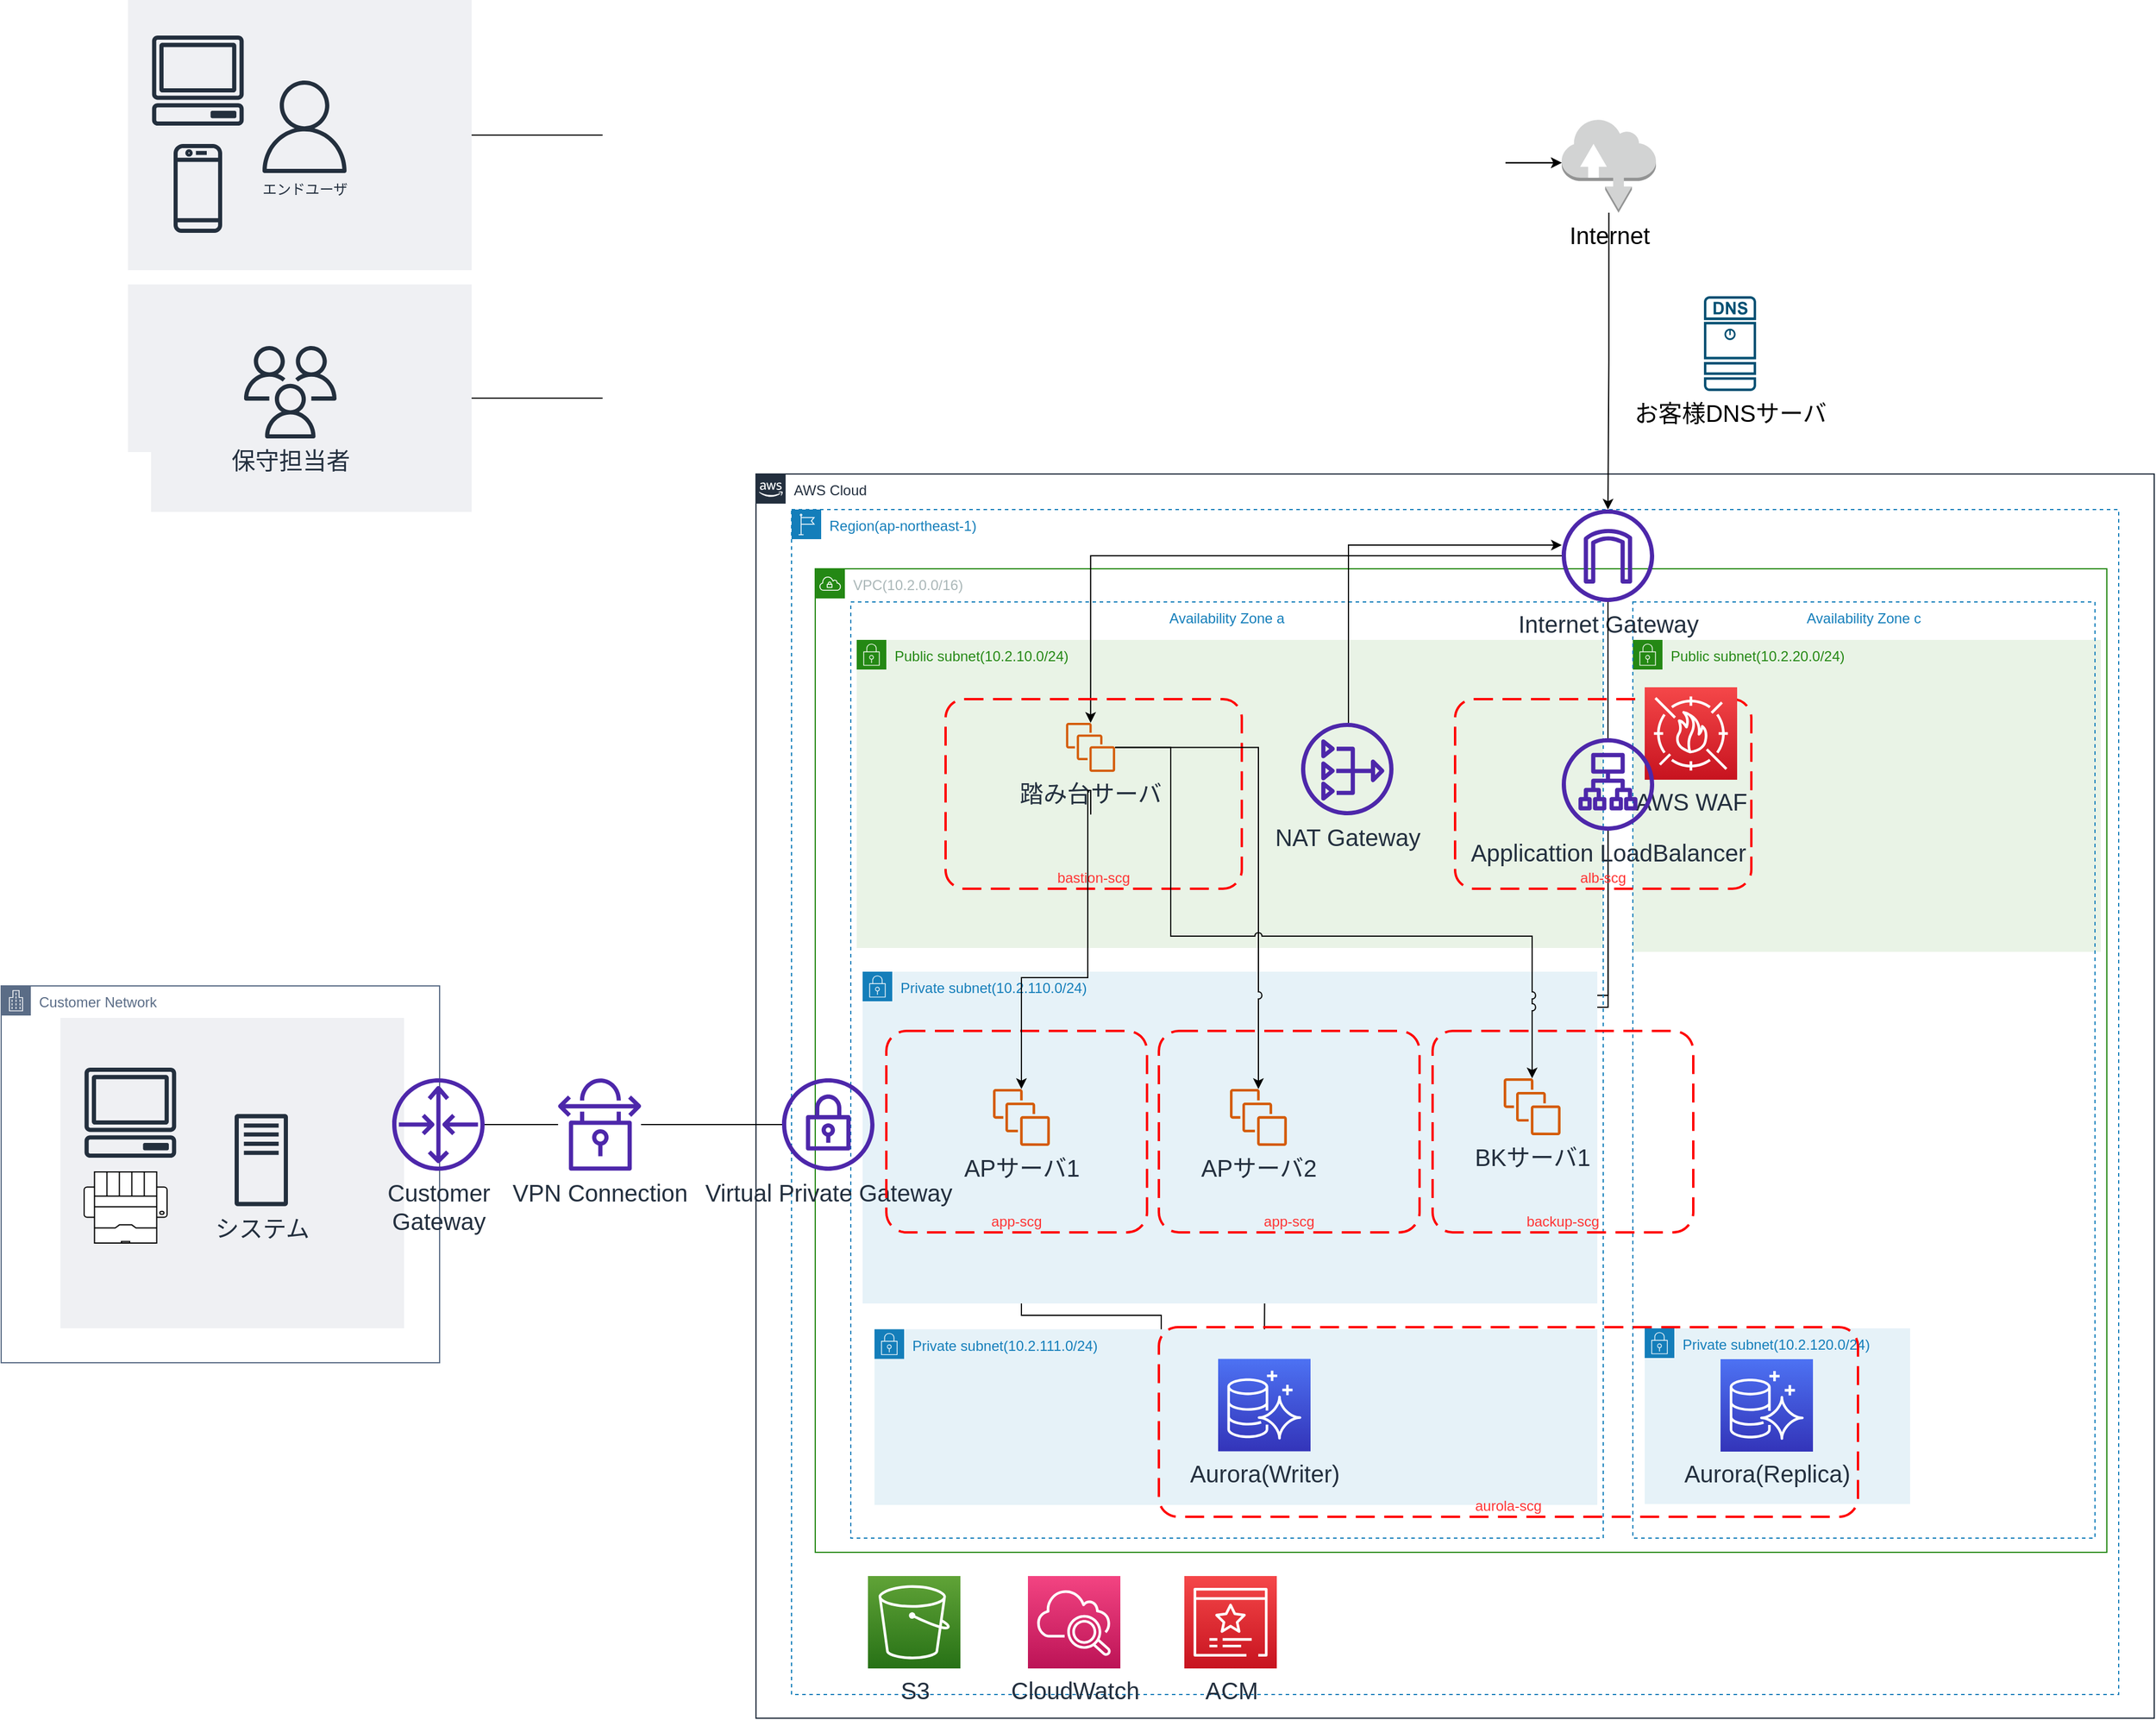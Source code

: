 <mxfile version="21.3.4" type="device">
  <diagram id="Ht1M8jgEwFfnCIfOTk4-" name="概要">
    <mxGraphModel dx="3291" dy="2039" grid="1" gridSize="10" guides="1" tooltips="1" connect="1" arrows="1" fold="1" page="1" pageScale="1" pageWidth="1169" pageHeight="827" math="0" shadow="0">
      <root>
        <mxCell id="0" />
        <mxCell id="_YhAjXCerhe2au6eAmLn-9" value="background" style="locked=1;" parent="0" />
        <mxCell id="1n1UiVPS4ju37flqdLGo-13" style="edgeStyle=orthogonalEdgeStyle;rounded=0;orthogonalLoop=1;jettySize=auto;html=1;entryX=0;entryY=0.47;entryDx=0;entryDy=0;entryPerimeter=0;" parent="_YhAjXCerhe2au6eAmLn-9" source="_YhAjXCerhe2au6eAmLn-29" target="_YhAjXCerhe2au6eAmLn-32" edge="1">
          <mxGeometry relative="1" as="geometry">
            <Array as="points">
              <mxPoint x="-370" y="-96" />
              <mxPoint x="-370" y="-73" />
            </Array>
          </mxGeometry>
        </mxCell>
        <mxCell id="_YhAjXCerhe2au6eAmLn-29" value="" style="fillColor=#EFF0F3;strokeColor=none;dashed=0;verticalAlign=top;fontStyle=0;fontColor=#232F3D;fontSize=20;" parent="_YhAjXCerhe2au6eAmLn-9" vertex="1">
          <mxGeometry x="-840" y="-210" width="290" height="228" as="geometry" />
        </mxCell>
        <mxCell id="1n1UiVPS4ju37flqdLGo-11" style="edgeStyle=orthogonalEdgeStyle;rounded=0;orthogonalLoop=1;jettySize=auto;html=1;entryX=0;entryY=0.47;entryDx=0;entryDy=0;entryPerimeter=0;" parent="_YhAjXCerhe2au6eAmLn-9" source="_YhAjXCerhe2au6eAmLn-30" target="_YhAjXCerhe2au6eAmLn-32" edge="1">
          <mxGeometry relative="1" as="geometry">
            <Array as="points">
              <mxPoint x="-370" y="126" />
              <mxPoint x="-370" y="-73" />
            </Array>
          </mxGeometry>
        </mxCell>
        <mxCell id="_YhAjXCerhe2au6eAmLn-30" value="" style="fillColor=#EFF0F3;strokeColor=none;dashed=0;verticalAlign=top;fontStyle=0;fontColor=#232F3D;fontSize=20;" parent="_YhAjXCerhe2au6eAmLn-9" vertex="1">
          <mxGeometry x="-840" y="30" width="290" height="192" as="geometry" />
        </mxCell>
        <mxCell id="_YhAjXCerhe2au6eAmLn-32" value="&lt;font style=&quot;font-size: 20px;&quot;&gt;Internet&lt;/font&gt;" style="outlineConnect=0;dashed=0;verticalLabelPosition=bottom;verticalAlign=top;align=center;html=1;shape=mxgraph.aws3.internet;fillColor=#D2D3D3;gradientColor=none;" parent="_YhAjXCerhe2au6eAmLn-9" vertex="1">
          <mxGeometry x="370" y="-110" width="79.5" height="79.5" as="geometry" />
        </mxCell>
        <mxCell id="_YhAjXCerhe2au6eAmLn-33" value="&lt;font style=&quot;font-size: 20px;&quot;&gt;保守担当者&lt;/font&gt;" style="sketch=0;outlineConnect=0;fontColor=#232F3E;gradientColor=none;fillColor=#232F3D;strokeColor=none;dashed=0;verticalLabelPosition=bottom;verticalAlign=top;align=center;html=1;fontSize=12;fontStyle=0;aspect=fixed;pointerEvents=1;shape=mxgraph.aws4.users;" parent="_YhAjXCerhe2au6eAmLn-9" vertex="1">
          <mxGeometry x="-742" y="82" width="78" height="78" as="geometry" />
        </mxCell>
        <mxCell id="_YhAjXCerhe2au6eAmLn-34" value="" style="fillColor=#EFF0F3;strokeColor=none;dashed=0;verticalAlign=top;fontStyle=0;fontColor=#232F3D;fontSize=20;" parent="_YhAjXCerhe2au6eAmLn-9" vertex="1">
          <mxGeometry x="-897" y="649" width="290" height="262" as="geometry" />
        </mxCell>
        <mxCell id="_YhAjXCerhe2au6eAmLn-35" value="&lt;font style=&quot;font-size: 20px;&quot;&gt;システム&lt;/font&gt;" style="sketch=0;outlineConnect=0;fontColor=#232F3E;gradientColor=none;fillColor=#232F3D;strokeColor=none;dashed=0;verticalLabelPosition=bottom;verticalAlign=top;align=center;html=1;fontSize=12;fontStyle=0;aspect=fixed;pointerEvents=1;shape=mxgraph.aws4.traditional_server;" parent="_YhAjXCerhe2au6eAmLn-9" vertex="1">
          <mxGeometry x="-750" y="730" width="45" height="78" as="geometry" />
        </mxCell>
        <mxCell id="_YhAjXCerhe2au6eAmLn-37" value="" style="sketch=0;outlineConnect=0;fontColor=#232F3E;gradientColor=none;fillColor=#232F3D;strokeColor=none;dashed=0;verticalLabelPosition=bottom;verticalAlign=top;align=center;html=1;fontSize=12;fontStyle=0;aspect=fixed;pointerEvents=1;shape=mxgraph.aws4.client;" parent="_YhAjXCerhe2au6eAmLn-9" vertex="1">
          <mxGeometry x="-877" y="691" width="78" height="76" as="geometry" />
        </mxCell>
        <mxCell id="_YhAjXCerhe2au6eAmLn-38" value="" style="verticalLabelPosition=bottom;html=1;verticalAlign=top;align=center;shape=mxgraph.floorplan.printer;fontSize=20;" parent="_YhAjXCerhe2au6eAmLn-9" vertex="1">
          <mxGeometry x="-877" y="779" width="70" height="60" as="geometry" />
        </mxCell>
        <mxCell id="_YhAjXCerhe2au6eAmLn-39" value="Customer Network" style="points=[[0,0],[0.25,0],[0.5,0],[0.75,0],[1,0],[1,0.25],[1,0.5],[1,0.75],[1,1],[0.75,1],[0.5,1],[0.25,1],[0,1],[0,0.75],[0,0.5],[0,0.25]];outlineConnect=0;gradientColor=none;html=1;whiteSpace=wrap;fontSize=12;fontStyle=0;container=1;pointerEvents=0;collapsible=0;recursiveResize=0;shape=mxgraph.aws4.group;grIcon=mxgraph.aws4.group_corporate_data_center;strokeColor=#5A6C86;fillColor=none;verticalAlign=top;align=left;spacingLeft=30;fontColor=#5A6C86;dashed=0;" parent="_YhAjXCerhe2au6eAmLn-9" vertex="1">
          <mxGeometry x="-947" y="622" width="370" height="318" as="geometry" />
        </mxCell>
        <mxCell id="_YhAjXCerhe2au6eAmLn-40" value="" style="sketch=0;outlineConnect=0;fontColor=#232F3E;gradientColor=none;fillColor=#232F3D;strokeColor=none;dashed=0;verticalLabelPosition=bottom;verticalAlign=top;align=center;html=1;fontSize=12;fontStyle=0;aspect=fixed;pointerEvents=1;shape=mxgraph.aws4.client;" parent="_YhAjXCerhe2au6eAmLn-9" vertex="1">
          <mxGeometry x="-820" y="-180" width="78" height="76" as="geometry" />
        </mxCell>
        <mxCell id="_YhAjXCerhe2au6eAmLn-41" value="エンドユーザ" style="sketch=0;outlineConnect=0;fontColor=#232F3E;gradientColor=none;fillColor=#232F3D;strokeColor=none;dashed=0;verticalLabelPosition=bottom;verticalAlign=top;align=center;html=1;fontSize=12;fontStyle=0;aspect=fixed;pointerEvents=1;shape=mxgraph.aws4.user;" parent="_YhAjXCerhe2au6eAmLn-9" vertex="1">
          <mxGeometry x="-730" y="-142" width="78" height="78" as="geometry" />
        </mxCell>
        <mxCell id="_YhAjXCerhe2au6eAmLn-42" value="" style="sketch=0;outlineConnect=0;fontColor=#232F3E;gradientColor=none;fillColor=#232F3D;strokeColor=none;dashed=0;verticalLabelPosition=bottom;verticalAlign=top;align=center;html=1;fontSize=12;fontStyle=0;aspect=fixed;pointerEvents=1;shape=mxgraph.aws4.mobile_client;" parent="_YhAjXCerhe2au6eAmLn-9" vertex="1">
          <mxGeometry x="-801.5" y="-90" width="41" height="78" as="geometry" />
        </mxCell>
        <mxCell id="_YhAjXCerhe2au6eAmLn-43" value="&lt;font style=&quot;font-size: 20px;&quot;&gt;お客様DNSサーバ&lt;/font&gt;" style="sketch=0;points=[[0.015,0.015,0],[0.985,0.015,0],[0.985,0.985,0],[0.015,0.985,0],[0.25,0,0],[0.5,0,0],[0.75,0,0],[1,0.25,0],[1,0.5,0],[1,0.75,0],[0.75,1,0],[0.5,1,0],[0.25,1,0],[0,0.75,0],[0,0.5,0],[0,0.25,0]];verticalLabelPosition=bottom;html=1;verticalAlign=top;aspect=fixed;align=center;pointerEvents=1;shape=mxgraph.cisco19.dns_server;fillColor=#005073;strokeColor=none;" parent="_YhAjXCerhe2au6eAmLn-9" vertex="1">
          <mxGeometry x="490" y="40" width="44" height="80" as="geometry" />
        </mxCell>
        <mxCell id="1" value="Network" style="locked=1;" parent="0" />
        <mxCell id="ZLKoDYup2BnvPta4WX5Q-3" style="edgeStyle=orthogonalEdgeStyle;rounded=0;orthogonalLoop=1;jettySize=auto;html=1;entryX=1;entryY=0.47;entryDx=0;entryDy=0;entryPerimeter=0;fontSize=20;" parent="1" edge="1">
          <mxGeometry relative="1" as="geometry">
            <Array as="points">
              <mxPoint x="-680" y="-73" />
            </Array>
            <mxPoint x="-680.0" y="150" as="sourcePoint" />
          </mxGeometry>
        </mxCell>
        <mxCell id="X-Rb7tALruExzaYce6ZM-6" style="edgeStyle=orthogonalEdgeStyle;rounded=0;orthogonalLoop=1;jettySize=auto;html=1;" parent="1" target="l94m5lOSkRVmrryYR3GY-14" edge="1">
          <mxGeometry relative="1" as="geometry">
            <Array as="points">
              <mxPoint x="409" y="640" />
              <mxPoint x="114" y="640" />
            </Array>
            <mxPoint x="409.059" y="490.999" as="sourcePoint" />
          </mxGeometry>
        </mxCell>
        <mxCell id="X-Rb7tALruExzaYce6ZM-7" style="edgeStyle=orthogonalEdgeStyle;rounded=0;orthogonalLoop=1;jettySize=auto;html=1;jumpStyle=arc;" parent="1" target="l94m5lOSkRVmrryYR3GY-15" edge="1">
          <mxGeometry relative="1" as="geometry">
            <Array as="points">
              <mxPoint x="409" y="630" />
              <mxPoint x="-86" y="630" />
            </Array>
            <mxPoint x="409.059" y="490.999" as="sourcePoint" />
          </mxGeometry>
        </mxCell>
        <mxCell id="X-Rb7tALruExzaYce6ZM-8" style="edgeStyle=orthogonalEdgeStyle;rounded=0;orthogonalLoop=1;jettySize=auto;html=1;exitX=0.5;exitY=0;exitDx=0;exitDy=0;entryX=0;entryY=0.5;entryDx=0;entryDy=0;entryPerimeter=0;jumpStyle=arc;" parent="1" edge="1">
          <mxGeometry relative="1" as="geometry">
            <Array as="points">
              <mxPoint x="-86" y="900" />
              <mxPoint x="32" y="900" />
              <mxPoint x="32" y="976" />
            </Array>
            <mxPoint x="80" y="975.75" as="targetPoint" />
            <mxPoint x="-86" y="780.0" as="sourcePoint" />
          </mxGeometry>
        </mxCell>
        <mxCell id="X-Rb7tALruExzaYce6ZM-9" style="edgeStyle=orthogonalEdgeStyle;rounded=0;orthogonalLoop=1;jettySize=auto;html=1;exitX=0.5;exitY=0;exitDx=0;exitDy=0;entryX=0.5;entryY=0;entryDx=0;entryDy=0;entryPerimeter=0;jumpStyle=arc;" parent="1" source="l94m5lOSkRVmrryYR3GY-16" edge="1">
          <mxGeometry relative="1" as="geometry">
            <Array as="points">
              <mxPoint x="114" y="755" />
              <mxPoint x="120" y="755" />
              <mxPoint x="120" y="881" />
            </Array>
            <mxPoint x="119" y="936.75" as="targetPoint" />
          </mxGeometry>
        </mxCell>
        <mxCell id="_YhAjXCerhe2au6eAmLn-10" value="AWS Cloud" style="points=[[0,0],[0.25,0],[0.5,0],[0.75,0],[1,0],[1,0.25],[1,0.5],[1,0.75],[1,1],[0.75,1],[0.5,1],[0.25,1],[0,1],[0,0.75],[0,0.5],[0,0.25]];outlineConnect=0;gradientColor=none;html=1;whiteSpace=wrap;fontSize=12;fontStyle=0;shape=mxgraph.aws4.group;grIcon=mxgraph.aws4.group_aws_cloud_alt;strokeColor=#232F3E;fillColor=none;verticalAlign=top;align=left;spacingLeft=30;fontColor=#232F3E;dashed=0;labelBackgroundColor=#ffffff;container=1;pointerEvents=0;collapsible=0;recursiveResize=0;" parent="1" vertex="1">
          <mxGeometry x="-310" y="190" width="1180" height="1050" as="geometry" />
        </mxCell>
        <mxCell id="_YhAjXCerhe2au6eAmLn-11" value="Region(ap-northeast-1)" style="points=[[0,0],[0.25,0],[0.5,0],[0.75,0],[1,0],[1,0.25],[1,0.5],[1,0.75],[1,1],[0.75,1],[0.5,1],[0.25,1],[0,1],[0,0.75],[0,0.5],[0,0.25]];outlineConnect=0;gradientColor=none;html=1;whiteSpace=wrap;fontSize=12;fontStyle=0;container=1;pointerEvents=0;collapsible=0;recursiveResize=0;shape=mxgraph.aws4.group;grIcon=mxgraph.aws4.group_region;strokeColor=#147EBA;fillColor=none;verticalAlign=top;align=left;spacingLeft=30;fontColor=#147EBA;dashed=1;" parent="_YhAjXCerhe2au6eAmLn-10" vertex="1">
          <mxGeometry x="30" y="30" width="1120" height="1000" as="geometry" />
        </mxCell>
        <mxCell id="_YhAjXCerhe2au6eAmLn-12" value="VPC(10.2.0.0/16)" style="points=[[0,0],[0.25,0],[0.5,0],[0.75,0],[1,0],[1,0.25],[1,0.5],[1,0.75],[1,1],[0.75,1],[0.5,1],[0.25,1],[0,1],[0,0.75],[0,0.5],[0,0.25]];outlineConnect=0;gradientColor=none;html=1;whiteSpace=wrap;fontSize=12;fontStyle=0;container=1;pointerEvents=0;collapsible=0;recursiveResize=0;shape=mxgraph.aws4.group;grIcon=mxgraph.aws4.group_vpc;strokeColor=#248814;fillColor=none;verticalAlign=top;align=left;spacingLeft=30;fontColor=#AAB7B8;dashed=0;" parent="_YhAjXCerhe2au6eAmLn-11" vertex="1">
          <mxGeometry x="20" y="50" width="1090" height="830" as="geometry" />
        </mxCell>
        <mxCell id="_YhAjXCerhe2au6eAmLn-13" value="Private subnet(10.2.110.0/24)" style="points=[[0,0],[0.25,0],[0.5,0],[0.75,0],[1,0],[1,0.25],[1,0.5],[1,0.75],[1,1],[0.75,1],[0.5,1],[0.25,1],[0,1],[0,0.75],[0,0.5],[0,0.25]];outlineConnect=0;gradientColor=none;html=1;whiteSpace=wrap;fontSize=12;fontStyle=0;container=1;pointerEvents=0;collapsible=0;recursiveResize=0;shape=mxgraph.aws4.group;grIcon=mxgraph.aws4.group_security_group;grStroke=0;strokeColor=#147EBA;fillColor=#E6F2F8;verticalAlign=top;align=left;spacingLeft=30;fontColor=#147EBA;dashed=0;" parent="_YhAjXCerhe2au6eAmLn-12" vertex="1">
          <mxGeometry x="40" y="340" width="620" height="280" as="geometry" />
        </mxCell>
        <mxCell id="_YhAjXCerhe2au6eAmLn-14" value="Public subnet(10.2.10.0/24)" style="points=[[0,0],[0.25,0],[0.5,0],[0.75,0],[1,0],[1,0.25],[1,0.5],[1,0.75],[1,1],[0.75,1],[0.5,1],[0.25,1],[0,1],[0,0.75],[0,0.5],[0,0.25]];outlineConnect=0;gradientColor=none;html=1;whiteSpace=wrap;fontSize=12;fontStyle=0;container=1;pointerEvents=0;collapsible=0;recursiveResize=0;shape=mxgraph.aws4.group;grIcon=mxgraph.aws4.group_security_group;grStroke=0;strokeColor=#248814;fillColor=#E9F3E6;verticalAlign=top;align=left;spacingLeft=30;fontColor=#248814;dashed=0;" parent="_YhAjXCerhe2au6eAmLn-12" vertex="1">
          <mxGeometry x="35" y="60" width="630" height="260" as="geometry" />
        </mxCell>
        <mxCell id="_YhAjXCerhe2au6eAmLn-15" value="Availability Zone a" style="fillColor=none;strokeColor=#147EBA;dashed=1;verticalAlign=top;fontStyle=0;fontColor=#147EBA;whiteSpace=wrap;html=1;" parent="_YhAjXCerhe2au6eAmLn-14" vertex="1">
          <mxGeometry x="-5" y="-32" width="635" height="790" as="geometry" />
        </mxCell>
        <mxCell id="_YhAjXCerhe2au6eAmLn-16" value="&lt;font style=&quot;&quot;&gt;&lt;span style=&quot;font-size: 20px;&quot;&gt;NAT Gateway&lt;/span&gt;&lt;br&gt;&lt;br&gt;&lt;/font&gt;" style="sketch=0;outlineConnect=0;fontColor=#232F3E;gradientColor=none;fillColor=#4D27AA;strokeColor=none;dashed=0;verticalLabelPosition=bottom;verticalAlign=top;align=center;html=1;fontSize=12;fontStyle=0;aspect=fixed;pointerEvents=1;shape=mxgraph.aws4.nat_gateway;" parent="_YhAjXCerhe2au6eAmLn-14" vertex="1">
          <mxGeometry x="375" y="70" width="78" height="78" as="geometry" />
        </mxCell>
        <mxCell id="_YhAjXCerhe2au6eAmLn-17" value="Private subnet(10.2.111.0/24)" style="points=[[0,0],[0.25,0],[0.5,0],[0.75,0],[1,0],[1,0.25],[1,0.5],[1,0.75],[1,1],[0.75,1],[0.5,1],[0.25,1],[0,1],[0,0.75],[0,0.5],[0,0.25]];outlineConnect=0;gradientColor=none;html=1;whiteSpace=wrap;fontSize=12;fontStyle=0;container=1;pointerEvents=0;collapsible=0;recursiveResize=0;shape=mxgraph.aws4.group;grIcon=mxgraph.aws4.group_security_group;grStroke=0;strokeColor=#147EBA;fillColor=#E6F2F8;verticalAlign=top;align=left;spacingLeft=30;fontColor=#147EBA;dashed=0;" parent="_YhAjXCerhe2au6eAmLn-12" vertex="1">
          <mxGeometry x="50" y="641.75" width="610" height="148.25" as="geometry" />
        </mxCell>
        <mxCell id="_YhAjXCerhe2au6eAmLn-18" value="Private subnet(10.2.120.0/24)" style="points=[[0,0],[0.25,0],[0.5,0],[0.75,0],[1,0],[1,0.25],[1,0.5],[1,0.75],[1,1],[0.75,1],[0.5,1],[0.25,1],[0,1],[0,0.75],[0,0.5],[0,0.25]];outlineConnect=0;gradientColor=none;html=1;whiteSpace=wrap;fontSize=12;fontStyle=0;container=1;pointerEvents=0;collapsible=0;recursiveResize=0;shape=mxgraph.aws4.group;grIcon=mxgraph.aws4.group_security_group;grStroke=0;strokeColor=#147EBA;fillColor=#E6F2F8;verticalAlign=top;align=left;spacingLeft=30;fontColor=#147EBA;dashed=0;" parent="_YhAjXCerhe2au6eAmLn-12" vertex="1">
          <mxGeometry x="700" y="641" width="224" height="148.25" as="geometry" />
        </mxCell>
        <mxCell id="_YhAjXCerhe2au6eAmLn-19" style="edgeStyle=orthogonalEdgeStyle;rounded=0;orthogonalLoop=1;jettySize=auto;html=1;startArrow=classic;startFill=1;" parent="_YhAjXCerhe2au6eAmLn-12" edge="1">
          <mxGeometry relative="1" as="geometry">
            <mxPoint x="418" y="705.824" as="sourcePoint" />
          </mxGeometry>
        </mxCell>
        <mxCell id="_YhAjXCerhe2au6eAmLn-20" value="Public subnet(10.2.20.0/24)" style="points=[[0,0],[0.25,0],[0.5,0],[0.75,0],[1,0],[1,0.25],[1,0.5],[1,0.75],[1,1],[0.75,1],[0.5,1],[0.25,1],[0,1],[0,0.75],[0,0.5],[0,0.25]];outlineConnect=0;gradientColor=none;html=1;whiteSpace=wrap;fontSize=12;fontStyle=0;container=1;pointerEvents=0;collapsible=0;recursiveResize=0;shape=mxgraph.aws4.group;grIcon=mxgraph.aws4.group_security_group;grStroke=0;strokeColor=#248814;fillColor=#E9F3E6;verticalAlign=top;align=left;spacingLeft=30;fontColor=#248814;dashed=0;" parent="_YhAjXCerhe2au6eAmLn-12" vertex="1">
          <mxGeometry x="690" y="60" width="395" height="263.25" as="geometry" />
        </mxCell>
        <mxCell id="_YhAjXCerhe2au6eAmLn-21" value="&lt;font style=&quot;font-size: 20px;&quot;&gt;Virtual Private Gateway&lt;/font&gt;" style="sketch=0;outlineConnect=0;fontColor=#232F3E;gradientColor=none;fillColor=#4D27AA;strokeColor=none;dashed=0;verticalLabelPosition=bottom;verticalAlign=top;align=center;html=1;fontSize=12;fontStyle=0;aspect=fixed;pointerEvents=1;shape=mxgraph.aws4.vpn_gateway;" parent="_YhAjXCerhe2au6eAmLn-12" vertex="1">
          <mxGeometry x="-28" y="430" width="78" height="78" as="geometry" />
        </mxCell>
        <mxCell id="_YhAjXCerhe2au6eAmLn-22" value="Availability Zone c" style="fillColor=none;strokeColor=#147EBA;dashed=1;verticalAlign=top;fontStyle=0;fontColor=#147EBA;whiteSpace=wrap;html=1;" parent="_YhAjXCerhe2au6eAmLn-12" vertex="1">
          <mxGeometry x="690" y="28" width="390" height="790" as="geometry" />
        </mxCell>
        <mxCell id="_YhAjXCerhe2au6eAmLn-23" value="&lt;font style=&quot;font-size: 20px;&quot;&gt;Internet Gateway&lt;/font&gt;" style="sketch=0;outlineConnect=0;fontColor=#232F3E;gradientColor=none;fillColor=#4D27AA;strokeColor=none;dashed=0;verticalLabelPosition=bottom;verticalAlign=top;align=center;html=1;fontSize=12;fontStyle=0;aspect=fixed;pointerEvents=1;shape=mxgraph.aws4.internet_gateway;" parent="_YhAjXCerhe2au6eAmLn-11" vertex="1">
          <mxGeometry x="650" width="78" height="78" as="geometry" />
        </mxCell>
        <mxCell id="_YhAjXCerhe2au6eAmLn-24" style="edgeStyle=orthogonalEdgeStyle;rounded=0;orthogonalLoop=1;jettySize=auto;html=1;fontSize=20;endArrow=classic;endFill=1;" parent="_YhAjXCerhe2au6eAmLn-11" source="_YhAjXCerhe2au6eAmLn-16" target="_YhAjXCerhe2au6eAmLn-23" edge="1">
          <mxGeometry relative="1" as="geometry">
            <Array as="points">
              <mxPoint x="470" y="30" />
            </Array>
          </mxGeometry>
        </mxCell>
        <mxCell id="_YhAjXCerhe2au6eAmLn-26" style="edgeStyle=orthogonalEdgeStyle;rounded=0;orthogonalLoop=1;jettySize=auto;html=1;fontSize=20;endArrow=none;endFill=0;" parent="1" source="_YhAjXCerhe2au6eAmLn-27" target="_YhAjXCerhe2au6eAmLn-21" edge="1">
          <mxGeometry relative="1" as="geometry" />
        </mxCell>
        <mxCell id="_YhAjXCerhe2au6eAmLn-27" value="&lt;font style=&quot;font-size: 20px;&quot;&gt;VPN Connection&lt;/font&gt;" style="sketch=0;outlineConnect=0;fontColor=#232F3E;gradientColor=none;fillColor=#4D27AA;strokeColor=none;dashed=0;verticalLabelPosition=bottom;verticalAlign=top;align=center;html=1;fontSize=12;fontStyle=0;aspect=fixed;pointerEvents=1;shape=mxgraph.aws4.vpn_connection;" parent="1" vertex="1">
          <mxGeometry x="-477" y="700" width="70" height="78" as="geometry" />
        </mxCell>
        <mxCell id="1n1UiVPS4ju37flqdLGo-4" style="edgeStyle=orthogonalEdgeStyle;rounded=0;orthogonalLoop=1;jettySize=auto;html=1;strokeColor=none;" parent="1" source="_YhAjXCerhe2au6eAmLn-45" target="_YhAjXCerhe2au6eAmLn-27" edge="1">
          <mxGeometry relative="1" as="geometry" />
        </mxCell>
        <mxCell id="1n1UiVPS4ju37flqdLGo-5" style="edgeStyle=orthogonalEdgeStyle;rounded=0;orthogonalLoop=1;jettySize=auto;html=1;endArrow=none;endFill=0;" parent="1" source="_YhAjXCerhe2au6eAmLn-45" target="_YhAjXCerhe2au6eAmLn-27" edge="1">
          <mxGeometry relative="1" as="geometry" />
        </mxCell>
        <mxCell id="_YhAjXCerhe2au6eAmLn-45" value="&lt;font style=&quot;font-size: 20px;&quot;&gt;Customer&lt;br style=&quot;&quot;&gt;Gateway&lt;/font&gt;" style="sketch=0;outlineConnect=0;fontColor=#232F3E;gradientColor=none;fillColor=#4D27AA;strokeColor=none;dashed=0;verticalLabelPosition=bottom;verticalAlign=top;align=center;html=1;fontSize=12;fontStyle=0;aspect=fixed;pointerEvents=1;shape=mxgraph.aws4.router;" parent="1" vertex="1">
          <mxGeometry x="-617" y="700" width="78" height="78" as="geometry" />
        </mxCell>
        <mxCell id="1n1UiVPS4ju37flqdLGo-21" style="edgeStyle=orthogonalEdgeStyle;rounded=0;orthogonalLoop=1;jettySize=auto;html=1;" parent="1" source="_YhAjXCerhe2au6eAmLn-23" target="MeUpYP_rghtp_DA777My-2" edge="1">
          <mxGeometry relative="1" as="geometry" />
        </mxCell>
        <mxCell id="9lL_jX5Dj0HgDGlmSRgf-1" value="Security" style="" parent="0" />
        <mxCell id="_4xElySQdQaPoNvNwegV-1" value="&#xa;alb-scg" style="rounded=1;arcSize=10;dashed=1;strokeColor=#ff0000;fillColor=none;gradientColor=none;dashPattern=8 4;strokeWidth=2;verticalAlign=bottom;fontColor=#FF3333;" parent="9lL_jX5Dj0HgDGlmSRgf-1" vertex="1">
          <mxGeometry x="280" y="380" width="250" height="160" as="geometry" />
        </mxCell>
        <mxCell id="_4xElySQdQaPoNvNwegV-2" value="bastion-scg" style="rounded=1;arcSize=10;dashed=1;strokeColor=#ff0000;fillColor=none;gradientColor=none;dashPattern=8 4;strokeWidth=2;verticalAlign=bottom;fontColor=#FF3333;" parent="9lL_jX5Dj0HgDGlmSRgf-1" vertex="1">
          <mxGeometry x="-150" y="380" width="250" height="160" as="geometry" />
        </mxCell>
        <mxCell id="_4xElySQdQaPoNvNwegV-3" value="app-scg" style="rounded=1;arcSize=10;dashed=1;strokeColor=#ff0000;fillColor=none;gradientColor=none;dashPattern=8 4;strokeWidth=2;verticalAlign=bottom;fontColor=#FF3333;" parent="9lL_jX5Dj0HgDGlmSRgf-1" vertex="1">
          <mxGeometry x="-200" y="660" width="220" height="170" as="geometry" />
        </mxCell>
        <mxCell id="_4xElySQdQaPoNvNwegV-4" value="app-scg" style="rounded=1;arcSize=10;dashed=1;strokeColor=#ff0000;fillColor=none;gradientColor=none;dashPattern=8 4;strokeWidth=2;verticalAlign=bottom;fontColor=#FF3333;" parent="9lL_jX5Dj0HgDGlmSRgf-1" vertex="1">
          <mxGeometry x="30" y="660" width="220" height="170" as="geometry" />
        </mxCell>
        <mxCell id="_4xElySQdQaPoNvNwegV-5" value="&#xa;backup-scg" style="rounded=1;arcSize=10;dashed=1;strokeColor=#ff0000;fillColor=none;gradientColor=none;dashPattern=8 4;strokeWidth=2;verticalAlign=bottom;fontColor=#FF3333;" parent="9lL_jX5Dj0HgDGlmSRgf-1" vertex="1">
          <mxGeometry x="261" y="660" width="220" height="170" as="geometry" />
        </mxCell>
        <mxCell id="_4xElySQdQaPoNvNwegV-6" value="&#xa;aurola-scg" style="rounded=1;arcSize=10;dashed=1;strokeColor=#ff0000;fillColor=none;gradientColor=none;dashPattern=8 4;strokeWidth=2;verticalAlign=bottom;fontColor=#FF3333;" parent="9lL_jX5Dj0HgDGlmSRgf-1" vertex="1">
          <mxGeometry x="30" y="910" width="590" height="160" as="geometry" />
        </mxCell>
        <mxCell id="jZwp_17LBuCgkXnS3Ao--1" value="&lt;font style=&quot;font-size: 20px;&quot;&gt;AWS WAF&lt;/font&gt;" style="sketch=0;points=[[0,0,0],[0.25,0,0],[0.5,0,0],[0.75,0,0],[1,0,0],[0,1,0],[0.25,1,0],[0.5,1,0],[0.75,1,0],[1,1,0],[0,0.25,0],[0,0.5,0],[0,0.75,0],[1,0.25,0],[1,0.5,0],[1,0.75,0]];outlineConnect=0;fontColor=#232F3E;gradientColor=#F54749;gradientDirection=north;fillColor=#C7131F;strokeColor=#ffffff;dashed=0;verticalLabelPosition=bottom;verticalAlign=top;align=center;html=1;fontSize=12;fontStyle=0;aspect=fixed;shape=mxgraph.aws4.resourceIcon;resIcon=mxgraph.aws4.waf;" parent="9lL_jX5Dj0HgDGlmSRgf-1" vertex="1">
          <mxGeometry x="440" y="370" width="78" height="78" as="geometry" />
        </mxCell>
        <mxCell id="l94m5lOSkRVmrryYR3GY-4" value="Application" style="" parent="0" />
        <mxCell id="l94m5lOSkRVmrryYR3GY-19" value="" style="group" parent="l94m5lOSkRVmrryYR3GY-4" vertex="1" connectable="0">
          <mxGeometry x="250" y="700" width="190" height="111" as="geometry" />
        </mxCell>
        <mxCell id="l94m5lOSkRVmrryYR3GY-12" value="&lt;font style=&quot;font-size: 20px;&quot;&gt;BKサーバ1&lt;/font&gt;" style="sketch=0;outlineConnect=0;fontColor=#232F3E;gradientColor=none;fillColor=#D45B07;strokeColor=none;dashed=0;verticalLabelPosition=bottom;verticalAlign=top;align=center;html=1;fontSize=12;fontStyle=0;aspect=fixed;pointerEvents=1;shape=mxgraph.aws4.instances;container=0;" parent="l94m5lOSkRVmrryYR3GY-19" vertex="1">
          <mxGeometry x="71" width="48" height="48" as="geometry" />
        </mxCell>
        <mxCell id="l94m5lOSkRVmrryYR3GY-20" value="" style="group" parent="l94m5lOSkRVmrryYR3GY-4" vertex="1" connectable="0">
          <mxGeometry x="44" y="709" width="140" height="116" as="geometry" />
        </mxCell>
        <mxCell id="l94m5lOSkRVmrryYR3GY-14" value="&lt;font style=&quot;font-size: 20px;&quot;&gt;APサーバ2&lt;/font&gt;" style="sketch=0;outlineConnect=0;fontColor=#232F3E;gradientColor=none;fillColor=#D45B07;strokeColor=none;dashed=0;verticalLabelPosition=bottom;verticalAlign=top;align=center;html=1;fontSize=12;fontStyle=0;aspect=fixed;pointerEvents=1;shape=mxgraph.aws4.instances;" parent="l94m5lOSkRVmrryYR3GY-20" vertex="1">
          <mxGeometry x="46" width="48" height="48" as="geometry" />
        </mxCell>
        <mxCell id="l94m5lOSkRVmrryYR3GY-16" value="&lt;br&gt;" style="text;html=1;strokeColor=none;fillColor=none;align=center;verticalAlign=middle;whiteSpace=wrap;rounded=0;" parent="l94m5lOSkRVmrryYR3GY-20" vertex="1">
          <mxGeometry y="66" width="140" height="50" as="geometry" />
        </mxCell>
        <mxCell id="l94m5lOSkRVmrryYR3GY-21" value="" style="group" parent="l94m5lOSkRVmrryYR3GY-4" vertex="1" connectable="0">
          <mxGeometry x="-156" y="709" width="140" height="121" as="geometry" />
        </mxCell>
        <mxCell id="l94m5lOSkRVmrryYR3GY-15" value="&lt;font style=&quot;font-size: 20px;&quot;&gt;APサーバ1&lt;/font&gt;" style="sketch=0;outlineConnect=0;fontColor=#232F3E;gradientColor=none;fillColor=#D45B07;strokeColor=none;dashed=0;verticalLabelPosition=bottom;verticalAlign=top;align=center;html=1;fontSize=12;fontStyle=0;aspect=fixed;pointerEvents=1;shape=mxgraph.aws4.instances;" parent="l94m5lOSkRVmrryYR3GY-21" vertex="1">
          <mxGeometry x="46" width="48" height="48" as="geometry" />
        </mxCell>
        <mxCell id="MeUpYP_rghtp_DA777My-1" value="" style="group" parent="l94m5lOSkRVmrryYR3GY-4" vertex="1" connectable="0">
          <mxGeometry x="-110" y="400" width="165" height="121" as="geometry" />
        </mxCell>
        <mxCell id="MeUpYP_rghtp_DA777My-2" value="&lt;font style=&quot;font-size: 20px;&quot;&gt;踏み台サーバ&lt;/font&gt;" style="sketch=0;outlineConnect=0;fontColor=#232F3E;gradientColor=none;fillColor=#D45B07;strokeColor=none;dashed=0;verticalLabelPosition=bottom;verticalAlign=top;align=center;html=1;fontSize=12;fontStyle=0;aspect=fixed;pointerEvents=1;shape=mxgraph.aws4.instances;container=0;" parent="MeUpYP_rghtp_DA777My-1" vertex="1">
          <mxGeometry x="61.658" width="41.42" height="41.42" as="geometry" />
        </mxCell>
        <mxCell id="MeUpYP_rghtp_DA777My-3" value="&lt;div style=&quot;box-sizing: border-box; font-family: -apple-system, BlinkMacSystemFont, &amp;quot;Segoe UI&amp;quot;, system-ui, &amp;quot;Apple Color Emoji&amp;quot;, &amp;quot;Segoe UI Emoji&amp;quot;, &amp;quot;Segoe UI Web&amp;quot;, sans-serif; font-size: 14px; text-align: start;&quot;&gt;&lt;br&gt;&lt;/div&gt;" style="text;html=1;strokeColor=none;fillColor=none;align=center;verticalAlign=middle;whiteSpace=wrap;rounded=0;container=0;" parent="MeUpYP_rghtp_DA777My-1" vertex="1">
          <mxGeometry y="77.396" width="165" height="43.604" as="geometry" />
        </mxCell>
        <mxCell id="X-Rb7tALruExzaYce6ZM-13" style="edgeStyle=orthogonalEdgeStyle;rounded=0;orthogonalLoop=1;jettySize=auto;html=1;exitX=0.5;exitY=0;exitDx=0;exitDy=0;jumpStyle=arc;" parent="l94m5lOSkRVmrryYR3GY-4" source="MeUpYP_rghtp_DA777My-3" target="l94m5lOSkRVmrryYR3GY-15" edge="1">
          <mxGeometry relative="1" as="geometry">
            <Array as="points">
              <mxPoint x="-27" y="457" />
              <mxPoint x="-30" y="457" />
              <mxPoint x="-30" y="615" />
              <mxPoint x="-86" y="615" />
            </Array>
          </mxGeometry>
        </mxCell>
        <mxCell id="X-Rb7tALruExzaYce6ZM-14" style="edgeStyle=orthogonalEdgeStyle;rounded=0;orthogonalLoop=1;jettySize=auto;html=1;jumpStyle=arc;" parent="l94m5lOSkRVmrryYR3GY-4" source="MeUpYP_rghtp_DA777My-2" target="l94m5lOSkRVmrryYR3GY-14" edge="1">
          <mxGeometry relative="1" as="geometry" />
        </mxCell>
        <mxCell id="X-Rb7tALruExzaYce6ZM-15" style="edgeStyle=orthogonalEdgeStyle;rounded=0;orthogonalLoop=1;jettySize=auto;html=1;jumpStyle=arc;" parent="l94m5lOSkRVmrryYR3GY-4" source="MeUpYP_rghtp_DA777My-2" target="l94m5lOSkRVmrryYR3GY-12" edge="1">
          <mxGeometry relative="1" as="geometry">
            <Array as="points">
              <mxPoint x="40" y="421" />
              <mxPoint x="40" y="580" />
              <mxPoint x="345" y="580" />
            </Array>
          </mxGeometry>
        </mxCell>
        <mxCell id="_YhAjXCerhe2au6eAmLn-2" value="&lt;font style=&quot;font-size: 20px;&quot;&gt;Aurora(Writer)&lt;/font&gt;" style="sketch=0;points=[[0,0,0],[0.25,0,0],[0.5,0,0],[0.75,0,0],[1,0,0],[0,1,0],[0.25,1,0],[0.5,1,0],[0.75,1,0],[1,1,0],[0,0.25,0],[0,0.5,0],[0,0.75,0],[1,0.25,0],[1,0.5,0],[1,0.75,0]];outlineConnect=0;fontColor=#232F3E;gradientColor=#4D72F3;gradientDirection=north;fillColor=#3334B9;strokeColor=#ffffff;dashed=0;verticalLabelPosition=bottom;verticalAlign=top;align=center;html=1;fontSize=12;fontStyle=0;aspect=fixed;shape=mxgraph.aws4.resourceIcon;resIcon=mxgraph.aws4.aurora;" parent="l94m5lOSkRVmrryYR3GY-4" vertex="1">
          <mxGeometry x="80" y="936.75" width="78" height="78" as="geometry" />
        </mxCell>
        <mxCell id="_YhAjXCerhe2au6eAmLn-3" value="&lt;font style=&quot;font-size: 20px;&quot;&gt;Aurora(Replica)&lt;/font&gt;" style="sketch=0;points=[[0,0,0],[0.25,0,0],[0.5,0,0],[0.75,0,0],[1,0,0],[0,1,0],[0.25,1,0],[0.5,1,0],[0.75,1,0],[1,1,0],[0,0.25,0],[0,0.5,0],[0,0.75,0],[1,0.25,0],[1,0.5,0],[1,0.75,0]];outlineConnect=0;fontColor=#232F3E;gradientColor=#4D72F3;gradientDirection=north;fillColor=#3334B9;strokeColor=#ffffff;dashed=0;verticalLabelPosition=bottom;verticalAlign=top;align=center;html=1;fontSize=12;fontStyle=0;aspect=fixed;shape=mxgraph.aws4.resourceIcon;resIcon=mxgraph.aws4.aurora;" parent="l94m5lOSkRVmrryYR3GY-4" vertex="1">
          <mxGeometry x="504" y="937" width="78" height="78" as="geometry" />
        </mxCell>
        <mxCell id="_YhAjXCerhe2au6eAmLn-4" value="&lt;font style=&quot;font-size: 20px;&quot;&gt;Applicattion LoadBalancer&lt;/font&gt;" style="sketch=0;outlineConnect=0;fontColor=#232F3E;gradientColor=none;fillColor=#4D27AA;strokeColor=none;dashed=0;verticalLabelPosition=bottom;verticalAlign=top;align=center;html=1;fontSize=12;fontStyle=0;aspect=fixed;pointerEvents=1;shape=mxgraph.aws4.application_load_balancer;" parent="l94m5lOSkRVmrryYR3GY-4" vertex="1">
          <mxGeometry x="370" y="413" width="78" height="78" as="geometry" />
        </mxCell>
        <mxCell id="_YhAjXCerhe2au6eAmLn-5" value="&lt;font style=&quot;font-size: 20px;&quot;&gt;S3&lt;/font&gt;" style="sketch=0;points=[[0,0,0],[0.25,0,0],[0.5,0,0],[0.75,0,0],[1,0,0],[0,1,0],[0.25,1,0],[0.5,1,0],[0.75,1,0],[1,1,0],[0,0.25,0],[0,0.5,0],[0,0.75,0],[1,0.25,0],[1,0.5,0],[1,0.75,0]];outlineConnect=0;fontColor=#232F3E;gradientColor=#60A337;gradientDirection=north;fillColor=#277116;strokeColor=#ffffff;dashed=0;verticalLabelPosition=bottom;verticalAlign=top;align=center;html=1;fontSize=12;fontStyle=0;aspect=fixed;shape=mxgraph.aws4.resourceIcon;resIcon=mxgraph.aws4.s3;" parent="l94m5lOSkRVmrryYR3GY-4" vertex="1">
          <mxGeometry x="-215.5" y="1120" width="78" height="78" as="geometry" />
        </mxCell>
        <mxCell id="_YhAjXCerhe2au6eAmLn-6" value="&lt;font style=&quot;font-size: 20px;&quot;&gt;CloudWatch&lt;/font&gt;" style="sketch=0;points=[[0,0,0],[0.25,0,0],[0.5,0,0],[0.75,0,0],[1,0,0],[0,1,0],[0.25,1,0],[0.5,1,0],[0.75,1,0],[1,1,0],[0,0.25,0],[0,0.5,0],[0,0.75,0],[1,0.25,0],[1,0.5,0],[1,0.75,0]];points=[[0,0,0],[0.25,0,0],[0.5,0,0],[0.75,0,0],[1,0,0],[0,1,0],[0.25,1,0],[0.5,1,0],[0.75,1,0],[1,1,0],[0,0.25,0],[0,0.5,0],[0,0.75,0],[1,0.25,0],[1,0.5,0],[1,0.75,0]];outlineConnect=0;fontColor=#232F3E;gradientColor=#F34482;gradientDirection=north;fillColor=#BC1356;strokeColor=#ffffff;dashed=0;verticalLabelPosition=bottom;verticalAlign=top;align=center;html=1;fontSize=12;fontStyle=0;aspect=fixed;shape=mxgraph.aws4.resourceIcon;resIcon=mxgraph.aws4.cloudwatch_2;" parent="l94m5lOSkRVmrryYR3GY-4" vertex="1">
          <mxGeometry x="-80.5" y="1120" width="78" height="78" as="geometry" />
        </mxCell>
        <mxCell id="_YhAjXCerhe2au6eAmLn-7" value="&lt;font style=&quot;font-size: 20px;&quot;&gt;ACM&lt;/font&gt;" style="sketch=0;points=[[0,0,0],[0.25,0,0],[0.5,0,0],[0.75,0,0],[1,0,0],[0,1,0],[0.25,1,0],[0.5,1,0],[0.75,1,0],[1,1,0],[0,0.25,0],[0,0.5,0],[0,0.75,0],[1,0.25,0],[1,0.5,0],[1,0.75,0]];outlineConnect=0;fontColor=#232F3E;gradientColor=#F54749;gradientDirection=north;fillColor=#C7131F;strokeColor=#ffffff;dashed=0;verticalLabelPosition=bottom;verticalAlign=top;align=center;html=1;fontSize=12;fontStyle=0;aspect=fixed;shape=mxgraph.aws4.resourceIcon;resIcon=mxgraph.aws4.certificate_manager_3;" parent="l94m5lOSkRVmrryYR3GY-4" vertex="1">
          <mxGeometry x="51.5" y="1120" width="78" height="78" as="geometry" />
        </mxCell>
        <mxCell id="_YhAjXCerhe2au6eAmLn-8" style="edgeStyle=orthogonalEdgeStyle;rounded=0;orthogonalLoop=1;jettySize=auto;html=1;fontSize=20;endArrow=none;endFill=0;" parent="l94m5lOSkRVmrryYR3GY-4" edge="1">
          <mxGeometry relative="1" as="geometry">
            <mxPoint x="409" y="298" as="sourcePoint" />
            <mxPoint x="409" y="413.001" as="targetPoint" />
          </mxGeometry>
        </mxCell>
        <mxCell id="1n1UiVPS4ju37flqdLGo-2" style="edgeStyle=orthogonalEdgeStyle;rounded=0;orthogonalLoop=1;jettySize=auto;html=1;" parent="l94m5lOSkRVmrryYR3GY-4" source="_YhAjXCerhe2au6eAmLn-32" target="_YhAjXCerhe2au6eAmLn-23" edge="1">
          <mxGeometry relative="1" as="geometry" />
        </mxCell>
      </root>
    </mxGraphModel>
  </diagram>
</mxfile>
